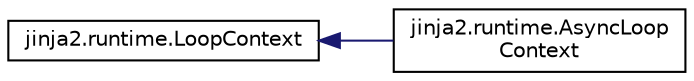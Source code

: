 digraph "Graphical Class Hierarchy"
{
 // LATEX_PDF_SIZE
  edge [fontname="Helvetica",fontsize="10",labelfontname="Helvetica",labelfontsize="10"];
  node [fontname="Helvetica",fontsize="10",shape=record];
  rankdir="LR";
  Node0 [label="jinja2.runtime.LoopContext",height=0.2,width=0.4,color="black", fillcolor="white", style="filled",URL="$classjinja2_1_1runtime_1_1LoopContext.html",tooltip=" "];
  Node0 -> Node1 [dir="back",color="midnightblue",fontsize="10",style="solid",fontname="Helvetica"];
  Node1 [label="jinja2.runtime.AsyncLoop\lContext",height=0.2,width=0.4,color="black", fillcolor="white", style="filled",URL="$classjinja2_1_1runtime_1_1AsyncLoopContext.html",tooltip=" "];
}
